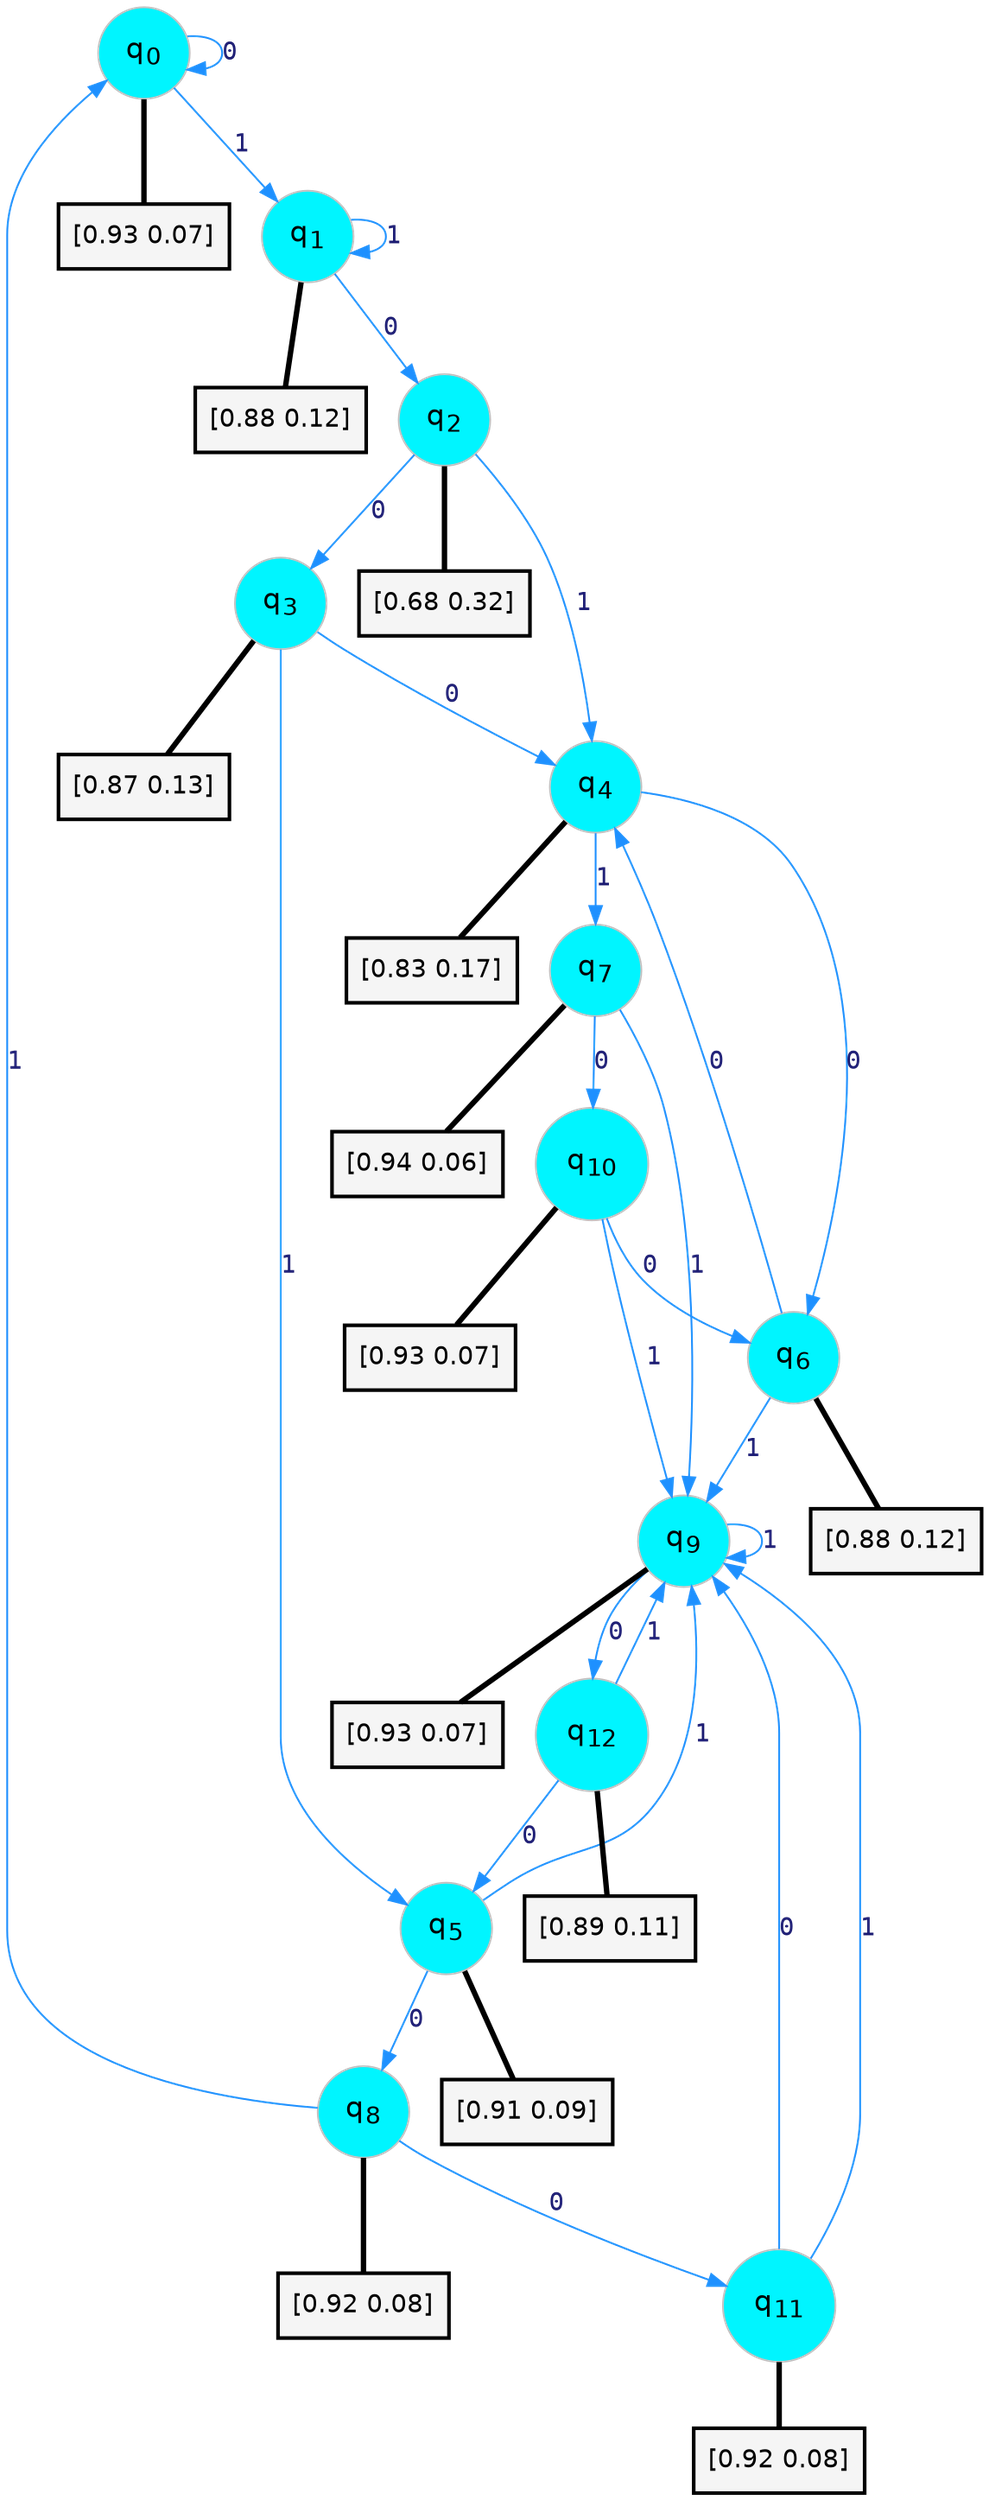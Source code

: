 digraph G {
graph [
bgcolor=transparent, dpi=300, rankdir=TD, size="40,25"];
node [
color=gray, fillcolor=turquoise1, fontcolor=black, fontname=Helvetica, fontsize=16, fontweight=bold, shape=circle, style=filled];
edge [
arrowsize=1, color=dodgerblue1, fontcolor=midnightblue, fontname=courier, fontweight=bold, penwidth=1, style=solid, weight=20];
0[label=<q<SUB>0</SUB>>];
1[label=<q<SUB>1</SUB>>];
2[label=<q<SUB>2</SUB>>];
3[label=<q<SUB>3</SUB>>];
4[label=<q<SUB>4</SUB>>];
5[label=<q<SUB>5</SUB>>];
6[label=<q<SUB>6</SUB>>];
7[label=<q<SUB>7</SUB>>];
8[label=<q<SUB>8</SUB>>];
9[label=<q<SUB>9</SUB>>];
10[label=<q<SUB>10</SUB>>];
11[label=<q<SUB>11</SUB>>];
12[label=<q<SUB>12</SUB>>];
13[label="[0.93 0.07]", shape=box,fontcolor=black, fontname=Helvetica, fontsize=14, penwidth=2, fillcolor=whitesmoke,color=black];
14[label="[0.88 0.12]", shape=box,fontcolor=black, fontname=Helvetica, fontsize=14, penwidth=2, fillcolor=whitesmoke,color=black];
15[label="[0.68 0.32]", shape=box,fontcolor=black, fontname=Helvetica, fontsize=14, penwidth=2, fillcolor=whitesmoke,color=black];
16[label="[0.87 0.13]", shape=box,fontcolor=black, fontname=Helvetica, fontsize=14, penwidth=2, fillcolor=whitesmoke,color=black];
17[label="[0.83 0.17]", shape=box,fontcolor=black, fontname=Helvetica, fontsize=14, penwidth=2, fillcolor=whitesmoke,color=black];
18[label="[0.91 0.09]", shape=box,fontcolor=black, fontname=Helvetica, fontsize=14, penwidth=2, fillcolor=whitesmoke,color=black];
19[label="[0.88 0.12]", shape=box,fontcolor=black, fontname=Helvetica, fontsize=14, penwidth=2, fillcolor=whitesmoke,color=black];
20[label="[0.94 0.06]", shape=box,fontcolor=black, fontname=Helvetica, fontsize=14, penwidth=2, fillcolor=whitesmoke,color=black];
21[label="[0.92 0.08]", shape=box,fontcolor=black, fontname=Helvetica, fontsize=14, penwidth=2, fillcolor=whitesmoke,color=black];
22[label="[0.93 0.07]", shape=box,fontcolor=black, fontname=Helvetica, fontsize=14, penwidth=2, fillcolor=whitesmoke,color=black];
23[label="[0.93 0.07]", shape=box,fontcolor=black, fontname=Helvetica, fontsize=14, penwidth=2, fillcolor=whitesmoke,color=black];
24[label="[0.92 0.08]", shape=box,fontcolor=black, fontname=Helvetica, fontsize=14, penwidth=2, fillcolor=whitesmoke,color=black];
25[label="[0.89 0.11]", shape=box,fontcolor=black, fontname=Helvetica, fontsize=14, penwidth=2, fillcolor=whitesmoke,color=black];
0->0 [label=0];
0->1 [label=1];
0->13 [arrowhead=none, penwidth=3,color=black];
1->2 [label=0];
1->1 [label=1];
1->14 [arrowhead=none, penwidth=3,color=black];
2->3 [label=0];
2->4 [label=1];
2->15 [arrowhead=none, penwidth=3,color=black];
3->4 [label=0];
3->5 [label=1];
3->16 [arrowhead=none, penwidth=3,color=black];
4->6 [label=0];
4->7 [label=1];
4->17 [arrowhead=none, penwidth=3,color=black];
5->8 [label=0];
5->9 [label=1];
5->18 [arrowhead=none, penwidth=3,color=black];
6->4 [label=0];
6->9 [label=1];
6->19 [arrowhead=none, penwidth=3,color=black];
7->10 [label=0];
7->9 [label=1];
7->20 [arrowhead=none, penwidth=3,color=black];
8->11 [label=0];
8->0 [label=1];
8->21 [arrowhead=none, penwidth=3,color=black];
9->12 [label=0];
9->9 [label=1];
9->22 [arrowhead=none, penwidth=3,color=black];
10->6 [label=0];
10->9 [label=1];
10->23 [arrowhead=none, penwidth=3,color=black];
11->9 [label=0];
11->9 [label=1];
11->24 [arrowhead=none, penwidth=3,color=black];
12->5 [label=0];
12->9 [label=1];
12->25 [arrowhead=none, penwidth=3,color=black];
}
